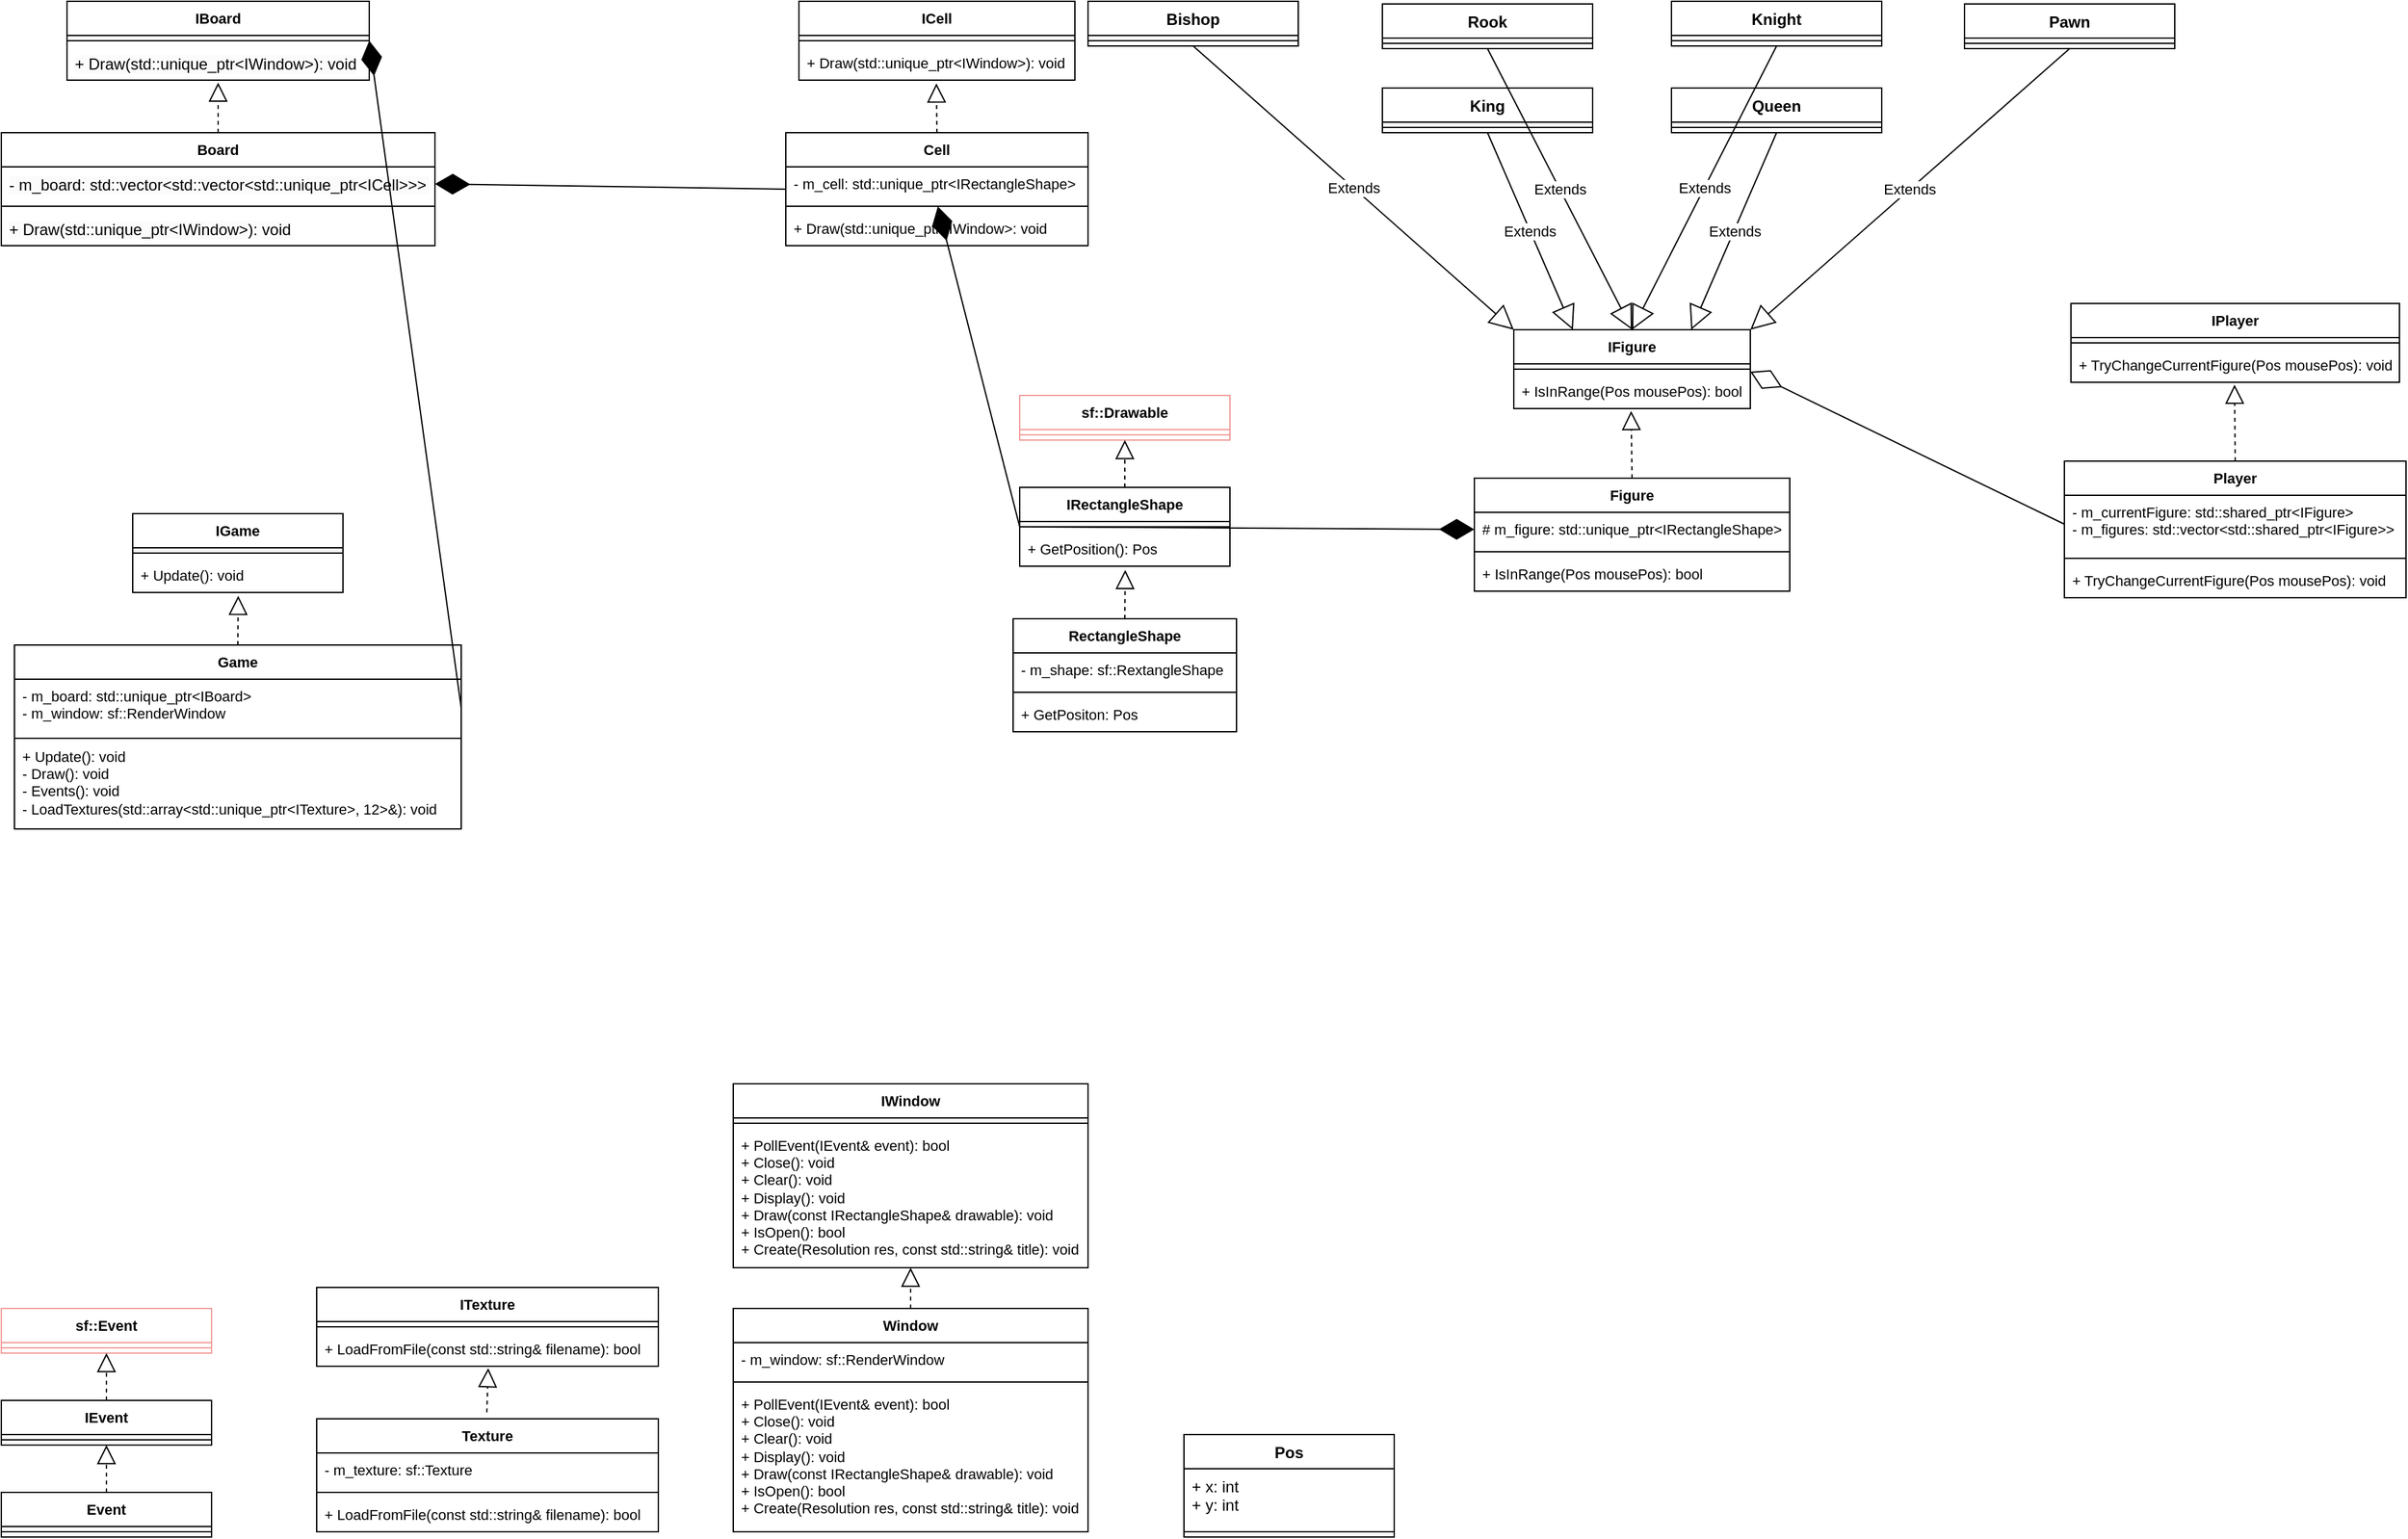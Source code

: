 <mxfile version="24.2.7" type="github">
  <diagram id="C5RBs43oDa-KdzZeNtuy" name="Page-1">
    <mxGraphModel dx="1639" dy="901" grid="1" gridSize="10" guides="1" tooltips="1" connect="1" arrows="1" fold="1" page="1" pageScale="1" pageWidth="827" pageHeight="1169" math="0" shadow="0">
      <root>
        <mxCell id="WIyWlLk6GJQsqaUBKTNV-0" />
        <mxCell id="WIyWlLk6GJQsqaUBKTNV-1" parent="WIyWlLk6GJQsqaUBKTNV-0" />
        <mxCell id="b9BVIHv4IgiejEBQQjmq-14" value="IEvent" style="swimlane;fontStyle=1;align=center;verticalAlign=top;childLayout=stackLayout;horizontal=1;startSize=26;horizontalStack=0;resizeParent=1;resizeParentMax=0;resizeLast=0;collapsible=1;marginBottom=0;whiteSpace=wrap;html=1;fontFamily=Helvetica;fontSize=11;fontColor=default;labelBackgroundColor=default;" parent="WIyWlLk6GJQsqaUBKTNV-1" vertex="1">
          <mxGeometry y="1065" width="160" height="34" as="geometry" />
        </mxCell>
        <mxCell id="b9BVIHv4IgiejEBQQjmq-16" value="" style="line;strokeWidth=1;fillColor=none;align=left;verticalAlign=middle;spacingTop=-1;spacingLeft=3;spacingRight=3;rotatable=0;labelPosition=right;points=[];portConstraint=eastwest;strokeColor=inherit;fontFamily=Helvetica;fontSize=11;fontColor=default;labelBackgroundColor=default;" parent="b9BVIHv4IgiejEBQQjmq-14" vertex="1">
          <mxGeometry y="26" width="160" height="8" as="geometry" />
        </mxCell>
        <mxCell id="b9BVIHv4IgiejEBQQjmq-18" value="Event" style="swimlane;fontStyle=1;align=center;verticalAlign=top;childLayout=stackLayout;horizontal=1;startSize=26;horizontalStack=0;resizeParent=1;resizeParentMax=0;resizeLast=0;collapsible=1;marginBottom=0;whiteSpace=wrap;html=1;fontFamily=Helvetica;fontSize=11;fontColor=default;labelBackgroundColor=default;" parent="WIyWlLk6GJQsqaUBKTNV-1" vertex="1">
          <mxGeometry y="1135" width="160" height="34" as="geometry" />
        </mxCell>
        <mxCell id="b9BVIHv4IgiejEBQQjmq-20" value="" style="line;strokeWidth=1;fillColor=none;align=left;verticalAlign=middle;spacingTop=-1;spacingLeft=3;spacingRight=3;rotatable=0;labelPosition=right;points=[];portConstraint=eastwest;strokeColor=inherit;fontFamily=Helvetica;fontSize=11;fontColor=default;labelBackgroundColor=default;" parent="b9BVIHv4IgiejEBQQjmq-18" vertex="1">
          <mxGeometry y="26" width="160" height="8" as="geometry" />
        </mxCell>
        <mxCell id="b9BVIHv4IgiejEBQQjmq-22" value="IFigure" style="swimlane;fontStyle=1;align=center;verticalAlign=top;childLayout=stackLayout;horizontal=1;startSize=26;horizontalStack=0;resizeParent=1;resizeParentMax=0;resizeLast=0;collapsible=1;marginBottom=0;whiteSpace=wrap;html=1;fontFamily=Helvetica;fontSize=11;fontColor=default;labelBackgroundColor=default;" parent="WIyWlLk6GJQsqaUBKTNV-1" vertex="1">
          <mxGeometry x="1151" y="250" width="180" height="60" as="geometry">
            <mxRectangle x="1151" y="250" width="70" height="30" as="alternateBounds" />
          </mxGeometry>
        </mxCell>
        <mxCell id="b9BVIHv4IgiejEBQQjmq-24" value="" style="line;strokeWidth=1;fillColor=none;align=left;verticalAlign=middle;spacingTop=-1;spacingLeft=3;spacingRight=3;rotatable=0;labelPosition=right;points=[];portConstraint=eastwest;strokeColor=inherit;fontFamily=Helvetica;fontSize=11;fontColor=default;labelBackgroundColor=default;" parent="b9BVIHv4IgiejEBQQjmq-22" vertex="1">
          <mxGeometry y="26" width="180" height="8" as="geometry" />
        </mxCell>
        <mxCell id="b9BVIHv4IgiejEBQQjmq-25" value="+ IsInRange(Pos mousePos): bool" style="text;strokeColor=none;fillColor=none;align=left;verticalAlign=top;spacingLeft=4;spacingRight=4;overflow=hidden;rotatable=0;points=[[0,0.5],[1,0.5]];portConstraint=eastwest;whiteSpace=wrap;html=1;fontFamily=Helvetica;fontSize=11;fontColor=default;labelBackgroundColor=default;" parent="b9BVIHv4IgiejEBQQjmq-22" vertex="1">
          <mxGeometry y="34" width="180" height="26" as="geometry" />
        </mxCell>
        <mxCell id="b9BVIHv4IgiejEBQQjmq-26" value="Figure" style="swimlane;fontStyle=1;align=center;verticalAlign=top;childLayout=stackLayout;horizontal=1;startSize=26;horizontalStack=0;resizeParent=1;resizeParentMax=0;resizeLast=0;collapsible=1;marginBottom=0;whiteSpace=wrap;html=1;fontFamily=Helvetica;fontSize=11;fontColor=default;labelBackgroundColor=default;" parent="WIyWlLk6GJQsqaUBKTNV-1" vertex="1">
          <mxGeometry x="1121" y="363" width="240" height="86" as="geometry">
            <mxRectangle x="270" y="450" width="70" height="30" as="alternateBounds" />
          </mxGeometry>
        </mxCell>
        <mxCell id="b9BVIHv4IgiejEBQQjmq-87" value="# m_figure: std::unique_ptr&amp;lt;IRectangleShape&amp;gt;" style="text;strokeColor=none;fillColor=none;align=left;verticalAlign=top;spacingLeft=4;spacingRight=4;overflow=hidden;rotatable=0;points=[[0,0.5],[1,0.5]];portConstraint=eastwest;whiteSpace=wrap;html=1;fontFamily=Helvetica;fontSize=11;fontColor=default;labelBackgroundColor=default;" parent="b9BVIHv4IgiejEBQQjmq-26" vertex="1">
          <mxGeometry y="26" width="240" height="26" as="geometry" />
        </mxCell>
        <mxCell id="b9BVIHv4IgiejEBQQjmq-28" value="" style="line;strokeWidth=1;fillColor=none;align=left;verticalAlign=middle;spacingTop=-1;spacingLeft=3;spacingRight=3;rotatable=0;labelPosition=right;points=[];portConstraint=eastwest;strokeColor=inherit;fontFamily=Helvetica;fontSize=11;fontColor=default;labelBackgroundColor=default;" parent="b9BVIHv4IgiejEBQQjmq-26" vertex="1">
          <mxGeometry y="52" width="240" height="8" as="geometry" />
        </mxCell>
        <mxCell id="b9BVIHv4IgiejEBQQjmq-29" value="+ IsInRange(Pos mousePos): bool" style="text;strokeColor=none;fillColor=none;align=left;verticalAlign=top;spacingLeft=4;spacingRight=4;overflow=hidden;rotatable=0;points=[[0,0.5],[1,0.5]];portConstraint=eastwest;whiteSpace=wrap;html=1;fontFamily=Helvetica;fontSize=11;fontColor=default;labelBackgroundColor=default;" parent="b9BVIHv4IgiejEBQQjmq-26" vertex="1">
          <mxGeometry y="60" width="240" height="26" as="geometry" />
        </mxCell>
        <mxCell id="b9BVIHv4IgiejEBQQjmq-30" value="IGame" style="swimlane;fontStyle=1;align=center;verticalAlign=top;childLayout=stackLayout;horizontal=1;startSize=26;horizontalStack=0;resizeParent=1;resizeParentMax=0;resizeLast=0;collapsible=1;marginBottom=0;whiteSpace=wrap;html=1;fontFamily=Helvetica;fontSize=11;fontColor=default;labelBackgroundColor=default;" parent="WIyWlLk6GJQsqaUBKTNV-1" vertex="1">
          <mxGeometry x="100" y="390" width="160" height="60" as="geometry" />
        </mxCell>
        <mxCell id="b9BVIHv4IgiejEBQQjmq-32" value="" style="line;strokeWidth=1;fillColor=none;align=left;verticalAlign=middle;spacingTop=-1;spacingLeft=3;spacingRight=3;rotatable=0;labelPosition=right;points=[];portConstraint=eastwest;strokeColor=inherit;fontFamily=Helvetica;fontSize=11;fontColor=default;labelBackgroundColor=default;" parent="b9BVIHv4IgiejEBQQjmq-30" vertex="1">
          <mxGeometry y="26" width="160" height="8" as="geometry" />
        </mxCell>
        <mxCell id="b9BVIHv4IgiejEBQQjmq-33" value="+ Update(): void" style="text;strokeColor=none;fillColor=none;align=left;verticalAlign=top;spacingLeft=4;spacingRight=4;overflow=hidden;rotatable=0;points=[[0,0.5],[1,0.5]];portConstraint=eastwest;whiteSpace=wrap;html=1;fontFamily=Helvetica;fontSize=11;fontColor=default;labelBackgroundColor=default;" parent="b9BVIHv4IgiejEBQQjmq-30" vertex="1">
          <mxGeometry y="34" width="160" height="26" as="geometry" />
        </mxCell>
        <mxCell id="b9BVIHv4IgiejEBQQjmq-34" value="Game" style="swimlane;fontStyle=1;align=center;verticalAlign=top;childLayout=stackLayout;horizontal=1;startSize=26;horizontalStack=0;resizeParent=1;resizeParentMax=0;resizeLast=0;collapsible=1;marginBottom=0;whiteSpace=wrap;html=1;fontFamily=Helvetica;fontSize=11;fontColor=default;labelBackgroundColor=default;" parent="WIyWlLk6GJQsqaUBKTNV-1" vertex="1">
          <mxGeometry x="10" y="490" width="340" height="140" as="geometry" />
        </mxCell>
        <mxCell id="b9BVIHv4IgiejEBQQjmq-35" value="- m_board: std::unique_ptr&amp;lt;IBoard&amp;gt;&lt;div&gt;- m_window: sf::RenderWindow&lt;br&gt;&lt;/div&gt;" style="text;strokeColor=none;fillColor=none;align=left;verticalAlign=top;spacingLeft=4;spacingRight=4;overflow=hidden;rotatable=0;points=[[0,0.5],[1,0.5]];portConstraint=eastwest;whiteSpace=wrap;html=1;fontFamily=Helvetica;fontSize=11;fontColor=default;labelBackgroundColor=default;" parent="b9BVIHv4IgiejEBQQjmq-34" vertex="1">
          <mxGeometry y="26" width="340" height="44" as="geometry" />
        </mxCell>
        <mxCell id="b9BVIHv4IgiejEBQQjmq-36" value="" style="line;strokeWidth=1;fillColor=none;align=left;verticalAlign=middle;spacingTop=-1;spacingLeft=3;spacingRight=3;rotatable=0;labelPosition=right;points=[];portConstraint=eastwest;strokeColor=inherit;fontFamily=Helvetica;fontSize=11;fontColor=default;labelBackgroundColor=default;" parent="b9BVIHv4IgiejEBQQjmq-34" vertex="1">
          <mxGeometry y="70" width="340" height="2" as="geometry" />
        </mxCell>
        <mxCell id="b9BVIHv4IgiejEBQQjmq-37" value="+ Update(): void&lt;div&gt;- Draw(): void&lt;/div&gt;&lt;div&gt;- Events(): void&lt;/div&gt;&lt;div&gt;- LoadTextures(std::array&amp;lt;std::unique_ptr&amp;lt;ITexture&amp;gt;, 12&amp;gt;&amp;amp;): void&lt;/div&gt;" style="text;strokeColor=none;fillColor=none;align=left;verticalAlign=top;spacingLeft=4;spacingRight=4;overflow=hidden;rotatable=0;points=[[0,0.5],[1,0.5]];portConstraint=eastwest;whiteSpace=wrap;html=1;fontFamily=Helvetica;fontSize=11;fontColor=default;labelBackgroundColor=default;" parent="b9BVIHv4IgiejEBQQjmq-34" vertex="1">
          <mxGeometry y="72" width="340" height="68" as="geometry" />
        </mxCell>
        <mxCell id="b9BVIHv4IgiejEBQQjmq-38" value="IPlayer" style="swimlane;fontStyle=1;align=center;verticalAlign=top;childLayout=stackLayout;horizontal=1;startSize=26;horizontalStack=0;resizeParent=1;resizeParentMax=0;resizeLast=0;collapsible=1;marginBottom=0;whiteSpace=wrap;html=1;fontFamily=Helvetica;fontSize=11;fontColor=default;labelBackgroundColor=default;" parent="WIyWlLk6GJQsqaUBKTNV-1" vertex="1">
          <mxGeometry x="1575" y="230" width="250" height="60" as="geometry" />
        </mxCell>
        <mxCell id="b9BVIHv4IgiejEBQQjmq-40" value="" style="line;strokeWidth=1;fillColor=none;align=left;verticalAlign=middle;spacingTop=-1;spacingLeft=3;spacingRight=3;rotatable=0;labelPosition=right;points=[];portConstraint=eastwest;strokeColor=inherit;fontFamily=Helvetica;fontSize=11;fontColor=default;labelBackgroundColor=default;" parent="b9BVIHv4IgiejEBQQjmq-38" vertex="1">
          <mxGeometry y="26" width="250" height="8" as="geometry" />
        </mxCell>
        <mxCell id="b9BVIHv4IgiejEBQQjmq-41" value="+ TryChangeCurrentFigure(Pos mousePos): void" style="text;strokeColor=none;fillColor=none;align=left;verticalAlign=top;spacingLeft=4;spacingRight=4;overflow=hidden;rotatable=0;points=[[0,0.5],[1,0.5]];portConstraint=eastwest;whiteSpace=wrap;html=1;fontFamily=Helvetica;fontSize=11;fontColor=default;labelBackgroundColor=default;" parent="b9BVIHv4IgiejEBQQjmq-38" vertex="1">
          <mxGeometry y="34" width="250" height="26" as="geometry" />
        </mxCell>
        <mxCell id="b9BVIHv4IgiejEBQQjmq-42" value="Player" style="swimlane;fontStyle=1;align=center;verticalAlign=top;childLayout=stackLayout;horizontal=1;startSize=26;horizontalStack=0;resizeParent=1;resizeParentMax=0;resizeLast=0;collapsible=1;marginBottom=0;whiteSpace=wrap;html=1;fontFamily=Helvetica;fontSize=11;fontColor=default;labelBackgroundColor=default;" parent="WIyWlLk6GJQsqaUBKTNV-1" vertex="1">
          <mxGeometry x="1570" y="350" width="260" height="104" as="geometry" />
        </mxCell>
        <mxCell id="b9BVIHv4IgiejEBQQjmq-43" value="- m_currentFigure: std::shared_ptr&amp;lt;IFigure&amp;gt;&lt;div&gt;- m_figures: std::vector&amp;lt;std::shared_ptr&amp;lt;IFigure&amp;gt;&amp;gt;&lt;/div&gt;" style="text;strokeColor=none;fillColor=none;align=left;verticalAlign=top;spacingLeft=4;spacingRight=4;overflow=hidden;rotatable=0;points=[[0,0.5],[1,0.5]];portConstraint=eastwest;whiteSpace=wrap;html=1;fontFamily=Helvetica;fontSize=11;fontColor=default;labelBackgroundColor=default;" parent="b9BVIHv4IgiejEBQQjmq-42" vertex="1">
          <mxGeometry y="26" width="260" height="44" as="geometry" />
        </mxCell>
        <mxCell id="b9BVIHv4IgiejEBQQjmq-44" value="" style="line;strokeWidth=1;fillColor=none;align=left;verticalAlign=middle;spacingTop=-1;spacingLeft=3;spacingRight=3;rotatable=0;labelPosition=right;points=[];portConstraint=eastwest;strokeColor=inherit;fontFamily=Helvetica;fontSize=11;fontColor=default;labelBackgroundColor=default;" parent="b9BVIHv4IgiejEBQQjmq-42" vertex="1">
          <mxGeometry y="70" width="260" height="8" as="geometry" />
        </mxCell>
        <mxCell id="b9BVIHv4IgiejEBQQjmq-45" value="+ TryChangeCurrentFigure(Pos mousePos): void" style="text;strokeColor=none;fillColor=none;align=left;verticalAlign=top;spacingLeft=4;spacingRight=4;overflow=hidden;rotatable=0;points=[[0,0.5],[1,0.5]];portConstraint=eastwest;whiteSpace=wrap;html=1;fontFamily=Helvetica;fontSize=11;fontColor=default;labelBackgroundColor=default;" parent="b9BVIHv4IgiejEBQQjmq-42" vertex="1">
          <mxGeometry y="78" width="260" height="26" as="geometry" />
        </mxCell>
        <mxCell id="b9BVIHv4IgiejEBQQjmq-46" value="IRectangleShape" style="swimlane;fontStyle=1;align=center;verticalAlign=top;childLayout=stackLayout;horizontal=1;startSize=26;horizontalStack=0;resizeParent=1;resizeParentMax=0;resizeLast=0;collapsible=1;marginBottom=0;whiteSpace=wrap;html=1;fontFamily=Helvetica;fontSize=11;fontColor=default;labelBackgroundColor=default;" parent="WIyWlLk6GJQsqaUBKTNV-1" vertex="1">
          <mxGeometry x="775" y="370" width="160" height="60" as="geometry">
            <mxRectangle x="280" y="590" width="120" height="30" as="alternateBounds" />
          </mxGeometry>
        </mxCell>
        <mxCell id="b9BVIHv4IgiejEBQQjmq-48" value="" style="line;strokeWidth=1;fillColor=none;align=left;verticalAlign=middle;spacingTop=-1;spacingLeft=3;spacingRight=3;rotatable=0;labelPosition=right;points=[];portConstraint=eastwest;strokeColor=inherit;fontFamily=Helvetica;fontSize=11;fontColor=default;labelBackgroundColor=default;" parent="b9BVIHv4IgiejEBQQjmq-46" vertex="1">
          <mxGeometry y="26" width="160" height="8" as="geometry" />
        </mxCell>
        <mxCell id="b9BVIHv4IgiejEBQQjmq-49" value="+ GetPosition(): Pos" style="text;strokeColor=none;fillColor=none;align=left;verticalAlign=top;spacingLeft=4;spacingRight=4;overflow=hidden;rotatable=0;points=[[0,0.5],[1,0.5]];portConstraint=eastwest;whiteSpace=wrap;html=1;fontFamily=Helvetica;fontSize=11;fontColor=default;labelBackgroundColor=default;" parent="b9BVIHv4IgiejEBQQjmq-46" vertex="1">
          <mxGeometry y="34" width="160" height="26" as="geometry" />
        </mxCell>
        <mxCell id="b9BVIHv4IgiejEBQQjmq-50" value="RectangleShape" style="swimlane;fontStyle=1;align=center;verticalAlign=top;childLayout=stackLayout;horizontal=1;startSize=26;horizontalStack=0;resizeParent=1;resizeParentMax=0;resizeLast=0;collapsible=1;marginBottom=0;whiteSpace=wrap;html=1;fontFamily=Helvetica;fontSize=11;fontColor=default;labelBackgroundColor=default;" parent="WIyWlLk6GJQsqaUBKTNV-1" vertex="1">
          <mxGeometry x="770" y="470" width="170" height="86" as="geometry" />
        </mxCell>
        <mxCell id="b9BVIHv4IgiejEBQQjmq-51" value="- m_shape: sf::RextangleShape" style="text;strokeColor=none;fillColor=none;align=left;verticalAlign=top;spacingLeft=4;spacingRight=4;overflow=hidden;rotatable=0;points=[[0,0.5],[1,0.5]];portConstraint=eastwest;whiteSpace=wrap;html=1;fontFamily=Helvetica;fontSize=11;fontColor=default;labelBackgroundColor=default;" parent="b9BVIHv4IgiejEBQQjmq-50" vertex="1">
          <mxGeometry y="26" width="170" height="26" as="geometry" />
        </mxCell>
        <mxCell id="b9BVIHv4IgiejEBQQjmq-52" value="" style="line;strokeWidth=1;fillColor=none;align=left;verticalAlign=middle;spacingTop=-1;spacingLeft=3;spacingRight=3;rotatable=0;labelPosition=right;points=[];portConstraint=eastwest;strokeColor=inherit;fontFamily=Helvetica;fontSize=11;fontColor=default;labelBackgroundColor=default;" parent="b9BVIHv4IgiejEBQQjmq-50" vertex="1">
          <mxGeometry y="52" width="170" height="8" as="geometry" />
        </mxCell>
        <mxCell id="b9BVIHv4IgiejEBQQjmq-53" value="+ GetPositon: Pos" style="text;strokeColor=none;fillColor=none;align=left;verticalAlign=top;spacingLeft=4;spacingRight=4;overflow=hidden;rotatable=0;points=[[0,0.5],[1,0.5]];portConstraint=eastwest;whiteSpace=wrap;html=1;fontFamily=Helvetica;fontSize=11;fontColor=default;labelBackgroundColor=default;" parent="b9BVIHv4IgiejEBQQjmq-50" vertex="1">
          <mxGeometry y="60" width="170" height="26" as="geometry" />
        </mxCell>
        <mxCell id="b9BVIHv4IgiejEBQQjmq-54" value="ITexture" style="swimlane;fontStyle=1;align=center;verticalAlign=top;childLayout=stackLayout;horizontal=1;startSize=26;horizontalStack=0;resizeParent=1;resizeParentMax=0;resizeLast=0;collapsible=1;marginBottom=0;whiteSpace=wrap;html=1;fontFamily=Helvetica;fontSize=11;fontColor=default;labelBackgroundColor=default;" parent="WIyWlLk6GJQsqaUBKTNV-1" vertex="1">
          <mxGeometry x="240" y="979" width="260" height="60" as="geometry" />
        </mxCell>
        <mxCell id="b9BVIHv4IgiejEBQQjmq-56" value="" style="line;strokeWidth=1;fillColor=none;align=left;verticalAlign=middle;spacingTop=-1;spacingLeft=3;spacingRight=3;rotatable=0;labelPosition=right;points=[];portConstraint=eastwest;strokeColor=inherit;fontFamily=Helvetica;fontSize=11;fontColor=default;labelBackgroundColor=default;" parent="b9BVIHv4IgiejEBQQjmq-54" vertex="1">
          <mxGeometry y="26" width="260" height="8" as="geometry" />
        </mxCell>
        <mxCell id="b9BVIHv4IgiejEBQQjmq-57" value="+ LoadFromFile(const std::string&amp;amp; filename): bool" style="text;strokeColor=none;fillColor=none;align=left;verticalAlign=top;spacingLeft=4;spacingRight=4;overflow=hidden;rotatable=0;points=[[0,0.5],[1,0.5]];portConstraint=eastwest;whiteSpace=wrap;html=1;fontFamily=Helvetica;fontSize=11;fontColor=default;labelBackgroundColor=default;" parent="b9BVIHv4IgiejEBQQjmq-54" vertex="1">
          <mxGeometry y="34" width="260" height="26" as="geometry" />
        </mxCell>
        <mxCell id="b9BVIHv4IgiejEBQQjmq-58" value="Texture" style="swimlane;fontStyle=1;align=center;verticalAlign=top;childLayout=stackLayout;horizontal=1;startSize=26;horizontalStack=0;resizeParent=1;resizeParentMax=0;resizeLast=0;collapsible=1;marginBottom=0;whiteSpace=wrap;html=1;fontFamily=Helvetica;fontSize=11;fontColor=default;labelBackgroundColor=default;" parent="WIyWlLk6GJQsqaUBKTNV-1" vertex="1">
          <mxGeometry x="240" y="1079" width="260" height="86" as="geometry" />
        </mxCell>
        <mxCell id="b9BVIHv4IgiejEBQQjmq-59" value="- m_texture: sf::Texture" style="text;strokeColor=none;fillColor=none;align=left;verticalAlign=top;spacingLeft=4;spacingRight=4;overflow=hidden;rotatable=0;points=[[0,0.5],[1,0.5]];portConstraint=eastwest;whiteSpace=wrap;html=1;fontFamily=Helvetica;fontSize=11;fontColor=default;labelBackgroundColor=default;" parent="b9BVIHv4IgiejEBQQjmq-58" vertex="1">
          <mxGeometry y="26" width="260" height="26" as="geometry" />
        </mxCell>
        <mxCell id="b9BVIHv4IgiejEBQQjmq-60" value="" style="line;strokeWidth=1;fillColor=none;align=left;verticalAlign=middle;spacingTop=-1;spacingLeft=3;spacingRight=3;rotatable=0;labelPosition=right;points=[];portConstraint=eastwest;strokeColor=inherit;fontFamily=Helvetica;fontSize=11;fontColor=default;labelBackgroundColor=default;" parent="b9BVIHv4IgiejEBQQjmq-58" vertex="1">
          <mxGeometry y="52" width="260" height="8" as="geometry" />
        </mxCell>
        <mxCell id="b9BVIHv4IgiejEBQQjmq-61" value="+ LoadFromFile(const std::string&amp;amp; filename): bool" style="text;strokeColor=none;fillColor=none;align=left;verticalAlign=top;spacingLeft=4;spacingRight=4;overflow=hidden;rotatable=0;points=[[0,0.5],[1,0.5]];portConstraint=eastwest;whiteSpace=wrap;html=1;fontFamily=Helvetica;fontSize=11;fontColor=default;labelBackgroundColor=default;" parent="b9BVIHv4IgiejEBQQjmq-58" vertex="1">
          <mxGeometry y="60" width="260" height="26" as="geometry" />
        </mxCell>
        <mxCell id="b9BVIHv4IgiejEBQQjmq-62" value="IWindow" style="swimlane;fontStyle=1;align=center;verticalAlign=top;childLayout=stackLayout;horizontal=1;startSize=26;horizontalStack=0;resizeParent=1;resizeParentMax=0;resizeLast=0;collapsible=1;marginBottom=0;whiteSpace=wrap;html=1;fontFamily=Helvetica;fontSize=11;fontColor=default;labelBackgroundColor=default;" parent="WIyWlLk6GJQsqaUBKTNV-1" vertex="1">
          <mxGeometry x="557" y="824" width="270" height="140" as="geometry" />
        </mxCell>
        <mxCell id="b9BVIHv4IgiejEBQQjmq-64" value="" style="line;strokeWidth=1;fillColor=none;align=left;verticalAlign=middle;spacingTop=-1;spacingLeft=3;spacingRight=3;rotatable=0;labelPosition=right;points=[];portConstraint=eastwest;strokeColor=inherit;fontFamily=Helvetica;fontSize=11;fontColor=default;labelBackgroundColor=default;" parent="b9BVIHv4IgiejEBQQjmq-62" vertex="1">
          <mxGeometry y="26" width="270" height="8" as="geometry" />
        </mxCell>
        <mxCell id="b9BVIHv4IgiejEBQQjmq-65" value="&lt;div&gt;+ PollEvent(IEvent&amp;amp; event): bool&amp;nbsp;&lt;/div&gt;&lt;div&gt;&lt;span style=&quot;white-space: normal;&quot;&gt;+ Close(): void&lt;/span&gt;&lt;/div&gt;&lt;div&gt;&lt;span style=&quot;white-space: normal;&quot;&gt;+ Clear(): void&lt;/span&gt;&lt;/div&gt;&lt;div&gt;&lt;span style=&quot;white-space: normal;&quot;&gt;+ Display(): void&lt;/span&gt;&lt;/div&gt;&lt;div&gt;&lt;span style=&quot;white-space: normal;&quot;&gt;+ Draw(const IRectangleShape&amp;amp; drawable): void&lt;/span&gt;&lt;/div&gt;&lt;div&gt;&lt;span style=&quot;white-space: normal;&quot;&gt;+ IsOpen(): bool&lt;/span&gt;&lt;/div&gt;&lt;div&gt;&lt;span style=&quot;white-space: normal;&quot;&gt;+ Create(Resolution res, const std::string&amp;amp; title): void&lt;/span&gt;&lt;/div&gt;" style="text;strokeColor=none;fillColor=none;align=left;verticalAlign=top;spacingLeft=4;spacingRight=4;overflow=hidden;rotatable=0;points=[[0,0.5],[1,0.5]];portConstraint=eastwest;whiteSpace=wrap;html=1;fontFamily=Helvetica;fontSize=11;fontColor=default;labelBackgroundColor=default;" parent="b9BVIHv4IgiejEBQQjmq-62" vertex="1">
          <mxGeometry y="34" width="270" height="106" as="geometry" />
        </mxCell>
        <mxCell id="b9BVIHv4IgiejEBQQjmq-66" value="Window" style="swimlane;fontStyle=1;align=center;verticalAlign=top;childLayout=stackLayout;horizontal=1;startSize=26;horizontalStack=0;resizeParent=1;resizeParentMax=0;resizeLast=0;collapsible=1;marginBottom=0;whiteSpace=wrap;html=1;fontFamily=Helvetica;fontSize=11;fontColor=default;labelBackgroundColor=default;" parent="WIyWlLk6GJQsqaUBKTNV-1" vertex="1">
          <mxGeometry x="557" y="995" width="270" height="170" as="geometry" />
        </mxCell>
        <mxCell id="b9BVIHv4IgiejEBQQjmq-67" value="- m_window: sf::RenderWindow" style="text;strokeColor=none;fillColor=none;align=left;verticalAlign=top;spacingLeft=4;spacingRight=4;overflow=hidden;rotatable=0;points=[[0,0.5],[1,0.5]];portConstraint=eastwest;whiteSpace=wrap;html=1;fontFamily=Helvetica;fontSize=11;fontColor=default;labelBackgroundColor=default;" parent="b9BVIHv4IgiejEBQQjmq-66" vertex="1">
          <mxGeometry y="26" width="270" height="26" as="geometry" />
        </mxCell>
        <mxCell id="b9BVIHv4IgiejEBQQjmq-68" value="" style="line;strokeWidth=1;fillColor=none;align=left;verticalAlign=middle;spacingTop=-1;spacingLeft=3;spacingRight=3;rotatable=0;labelPosition=right;points=[];portConstraint=eastwest;strokeColor=inherit;fontFamily=Helvetica;fontSize=11;fontColor=default;labelBackgroundColor=default;" parent="b9BVIHv4IgiejEBQQjmq-66" vertex="1">
          <mxGeometry y="52" width="270" height="8" as="geometry" />
        </mxCell>
        <mxCell id="b9BVIHv4IgiejEBQQjmq-69" value="&lt;div&gt;+ PollEvent(IEvent&amp;amp; event): bool&amp;nbsp;&lt;/div&gt;&lt;div&gt;+ Close(): void&lt;/div&gt;&lt;div&gt;+ Clear(): void&lt;/div&gt;&lt;div&gt;+ Display(): void&lt;/div&gt;&lt;div&gt;+ Draw(const IRectangleShape&amp;amp; drawable): void&lt;/div&gt;&lt;div&gt;+ IsOpen(): bool&lt;/div&gt;&lt;div&gt;+ Create(Resolution res, const std::string&amp;amp; title): void&lt;/div&gt;" style="text;strokeColor=none;fillColor=none;align=left;verticalAlign=top;spacingLeft=4;spacingRight=4;overflow=hidden;rotatable=0;points=[[0,0.5],[1,0.5]];portConstraint=eastwest;whiteSpace=wrap;html=1;fontFamily=Helvetica;fontSize=11;fontColor=default;labelBackgroundColor=default;" parent="b9BVIHv4IgiejEBQQjmq-66" vertex="1">
          <mxGeometry y="60" width="270" height="110" as="geometry" />
        </mxCell>
        <mxCell id="b9BVIHv4IgiejEBQQjmq-70" value="" style="endArrow=block;dashed=1;endFill=0;endSize=12;html=1;rounded=0;strokeColor=default;align=center;verticalAlign=middle;fontFamily=Helvetica;fontSize=11;fontColor=default;labelBackgroundColor=default;exitX=0.5;exitY=0;exitDx=0;exitDy=0;entryX=0.5;entryY=1;entryDx=0;entryDy=0;" parent="WIyWlLk6GJQsqaUBKTNV-1" source="b9BVIHv4IgiejEBQQjmq-18" target="b9BVIHv4IgiejEBQQjmq-14" edge="1">
          <mxGeometry width="160" relative="1" as="geometry">
            <mxPoint x="330" y="1345" as="sourcePoint" />
            <mxPoint x="80.32" y="1127.548" as="targetPoint" />
          </mxGeometry>
        </mxCell>
        <mxCell id="b9BVIHv4IgiejEBQQjmq-71" value="" style="endArrow=block;dashed=1;endFill=0;endSize=12;html=1;rounded=0;strokeColor=default;align=center;verticalAlign=middle;fontFamily=Helvetica;fontSize=11;fontColor=default;labelBackgroundColor=default;exitX=0.5;exitY=0;exitDx=0;exitDy=0;entryX=0.496;entryY=1.072;entryDx=0;entryDy=0;entryPerimeter=0;" parent="WIyWlLk6GJQsqaUBKTNV-1" source="b9BVIHv4IgiejEBQQjmq-26" target="b9BVIHv4IgiejEBQQjmq-25" edge="1">
          <mxGeometry width="160" relative="1" as="geometry">
            <mxPoint x="1471.3" y="476.75" as="sourcePoint" />
            <mxPoint x="1470.66" y="416.0" as="targetPoint" />
          </mxGeometry>
        </mxCell>
        <mxCell id="b9BVIHv4IgiejEBQQjmq-74" value="" style="endArrow=block;dashed=1;endFill=0;endSize=12;html=1;rounded=0;strokeColor=default;align=center;verticalAlign=middle;fontFamily=Helvetica;fontSize=11;fontColor=default;labelBackgroundColor=default;entryX=0.502;entryY=1.098;entryDx=0;entryDy=0;entryPerimeter=0;exitX=0.5;exitY=0;exitDx=0;exitDy=0;" parent="WIyWlLk6GJQsqaUBKTNV-1" source="b9BVIHv4IgiejEBQQjmq-34" target="b9BVIHv4IgiejEBQQjmq-33" edge="1">
          <mxGeometry width="160" relative="1" as="geometry">
            <mxPoint x="-50" y="570" as="sourcePoint" />
            <mxPoint x="110" y="570" as="targetPoint" />
          </mxGeometry>
        </mxCell>
        <mxCell id="b9BVIHv4IgiejEBQQjmq-75" value="" style="endArrow=block;dashed=1;endFill=0;endSize=12;html=1;rounded=0;strokeColor=default;align=center;verticalAlign=middle;fontFamily=Helvetica;fontSize=11;fontColor=default;labelBackgroundColor=default;entryX=0.498;entryY=1.072;entryDx=0;entryDy=0;entryPerimeter=0;exitX=0.5;exitY=0;exitDx=0;exitDy=0;" parent="WIyWlLk6GJQsqaUBKTNV-1" source="b9BVIHv4IgiejEBQQjmq-42" target="b9BVIHv4IgiejEBQQjmq-41" edge="1">
          <mxGeometry width="160" relative="1" as="geometry">
            <mxPoint x="1900" y="310" as="sourcePoint" />
            <mxPoint x="2060" y="310" as="targetPoint" />
          </mxGeometry>
        </mxCell>
        <mxCell id="b9BVIHv4IgiejEBQQjmq-76" value="" style="endArrow=block;dashed=1;endFill=0;endSize=12;html=1;rounded=0;strokeColor=default;align=center;verticalAlign=middle;fontFamily=Helvetica;fontSize=11;fontColor=default;labelBackgroundColor=default;entryX=0.502;entryY=1.111;entryDx=0;entryDy=0;entryPerimeter=0;exitX=0.5;exitY=0;exitDx=0;exitDy=0;" parent="WIyWlLk6GJQsqaUBKTNV-1" source="b9BVIHv4IgiejEBQQjmq-50" target="b9BVIHv4IgiejEBQQjmq-49" edge="1">
          <mxGeometry width="160" relative="1" as="geometry">
            <mxPoint x="755" y="440" as="sourcePoint" />
            <mxPoint x="915" y="440" as="targetPoint" />
          </mxGeometry>
        </mxCell>
        <mxCell id="b9BVIHv4IgiejEBQQjmq-77" value="" style="endArrow=block;dashed=1;endFill=0;endSize=12;html=1;rounded=0;strokeColor=default;align=center;verticalAlign=middle;fontFamily=Helvetica;fontSize=11;fontColor=default;labelBackgroundColor=default;entryX=0.502;entryY=1.058;entryDx=0;entryDy=0;entryPerimeter=0;exitX=0.498;exitY=-0.057;exitDx=0;exitDy=0;exitPerimeter=0;" parent="WIyWlLk6GJQsqaUBKTNV-1" source="b9BVIHv4IgiejEBQQjmq-58" target="b9BVIHv4IgiejEBQQjmq-57" edge="1">
          <mxGeometry width="160" relative="1" as="geometry">
            <mxPoint x="20" y="1089" as="sourcePoint" />
            <mxPoint x="180" y="1089" as="targetPoint" />
          </mxGeometry>
        </mxCell>
        <mxCell id="b9BVIHv4IgiejEBQQjmq-78" value="" style="endArrow=block;dashed=1;endFill=0;endSize=12;html=1;rounded=0;strokeColor=default;align=center;verticalAlign=middle;fontFamily=Helvetica;fontSize=11;fontColor=default;labelBackgroundColor=default;entryX=0.5;entryY=1;entryDx=0;entryDy=0;exitX=0.5;exitY=0;exitDx=0;exitDy=0;" parent="WIyWlLk6GJQsqaUBKTNV-1" source="b9BVIHv4IgiejEBQQjmq-66" target="b9BVIHv4IgiejEBQQjmq-62" edge="1">
          <mxGeometry width="160" relative="1" as="geometry">
            <mxPoint x="342" y="714" as="sourcePoint" />
            <mxPoint x="502" y="714" as="targetPoint" />
          </mxGeometry>
        </mxCell>
        <mxCell id="b9BVIHv4IgiejEBQQjmq-79" value="sf::Event" style="swimlane;fontStyle=1;align=center;verticalAlign=top;childLayout=stackLayout;horizontal=1;startSize=26;horizontalStack=0;resizeParent=1;resizeParentMax=0;resizeLast=0;collapsible=1;marginBottom=0;whiteSpace=wrap;html=1;fontFamily=Helvetica;fontSize=11;fontColor=default;labelBackgroundColor=default;strokeColor=#F19C99;" parent="WIyWlLk6GJQsqaUBKTNV-1" vertex="1">
          <mxGeometry y="995" width="160" height="34" as="geometry" />
        </mxCell>
        <mxCell id="b9BVIHv4IgiejEBQQjmq-81" value="" style="line;strokeWidth=1;fillColor=none;align=left;verticalAlign=middle;spacingTop=-1;spacingLeft=3;spacingRight=3;rotatable=0;labelPosition=right;points=[];portConstraint=eastwest;strokeColor=inherit;fontFamily=Helvetica;fontSize=11;fontColor=default;labelBackgroundColor=default;" parent="b9BVIHv4IgiejEBQQjmq-79" vertex="1">
          <mxGeometry y="26" width="160" height="8" as="geometry" />
        </mxCell>
        <mxCell id="b9BVIHv4IgiejEBQQjmq-83" value="" style="endArrow=block;dashed=1;endFill=0;endSize=12;html=1;rounded=0;strokeColor=default;align=center;verticalAlign=middle;fontFamily=Helvetica;fontSize=11;fontColor=default;labelBackgroundColor=default;exitX=0.5;exitY=0;exitDx=0;exitDy=0;entryX=0.5;entryY=1;entryDx=0;entryDy=0;" parent="WIyWlLk6GJQsqaUBKTNV-1" source="b9BVIHv4IgiejEBQQjmq-14" target="b9BVIHv4IgiejEBQQjmq-79" edge="1">
          <mxGeometry width="160" relative="1" as="geometry">
            <mxPoint x="440" y="1195" as="sourcePoint" />
            <mxPoint x="439" y="1133" as="targetPoint" />
          </mxGeometry>
        </mxCell>
        <mxCell id="b9BVIHv4IgiejEBQQjmq-90" value="sf::Drawable" style="swimlane;fontStyle=1;align=center;verticalAlign=top;childLayout=stackLayout;horizontal=1;startSize=26;horizontalStack=0;resizeParent=1;resizeParentMax=0;resizeLast=0;collapsible=1;marginBottom=0;whiteSpace=wrap;html=1;fontFamily=Helvetica;fontSize=11;fontColor=default;labelBackgroundColor=default;strokeColor=#F19C99;" parent="WIyWlLk6GJQsqaUBKTNV-1" vertex="1">
          <mxGeometry x="775" y="300" width="160" height="34" as="geometry" />
        </mxCell>
        <mxCell id="b9BVIHv4IgiejEBQQjmq-92" value="" style="line;strokeWidth=1;fillColor=none;align=left;verticalAlign=middle;spacingTop=-1;spacingLeft=3;spacingRight=3;rotatable=0;labelPosition=right;points=[];portConstraint=eastwest;strokeColor=inherit;fontFamily=Helvetica;fontSize=11;fontColor=default;labelBackgroundColor=default;" parent="b9BVIHv4IgiejEBQQjmq-90" vertex="1">
          <mxGeometry y="26" width="160" height="8" as="geometry" />
        </mxCell>
        <mxCell id="b9BVIHv4IgiejEBQQjmq-94" value="" style="endArrow=block;dashed=1;endFill=0;endSize=12;html=1;rounded=0;strokeColor=default;align=center;verticalAlign=middle;fontFamily=Helvetica;fontSize=11;fontColor=default;labelBackgroundColor=default;entryX=0.5;entryY=1;entryDx=0;entryDy=0;exitX=0.5;exitY=0;exitDx=0;exitDy=0;" parent="WIyWlLk6GJQsqaUBKTNV-1" source="b9BVIHv4IgiejEBQQjmq-46" target="b9BVIHv4IgiejEBQQjmq-90" edge="1">
          <mxGeometry width="160" relative="1" as="geometry">
            <mxPoint x="865" y="560" as="sourcePoint" />
            <mxPoint x="865" y="479" as="targetPoint" />
          </mxGeometry>
        </mxCell>
        <mxCell id="b9BVIHv4IgiejEBQQjmq-96" value="ICell" style="swimlane;fontStyle=1;align=center;verticalAlign=top;childLayout=stackLayout;horizontal=1;startSize=26;horizontalStack=0;resizeParent=1;resizeParentMax=0;resizeLast=0;collapsible=1;marginBottom=0;whiteSpace=wrap;html=1;fontFamily=Helvetica;fontSize=11;fontColor=default;labelBackgroundColor=default;" parent="WIyWlLk6GJQsqaUBKTNV-1" vertex="1">
          <mxGeometry x="607" width="210" height="60" as="geometry" />
        </mxCell>
        <mxCell id="b9BVIHv4IgiejEBQQjmq-98" value="" style="line;strokeWidth=1;fillColor=none;align=left;verticalAlign=middle;spacingTop=-1;spacingLeft=3;spacingRight=3;rotatable=0;labelPosition=right;points=[];portConstraint=eastwest;strokeColor=inherit;fontFamily=Helvetica;fontSize=11;fontColor=default;labelBackgroundColor=default;" parent="b9BVIHv4IgiejEBQQjmq-96" vertex="1">
          <mxGeometry y="26" width="210" height="8" as="geometry" />
        </mxCell>
        <mxCell id="b9BVIHv4IgiejEBQQjmq-99" value="&lt;span style=&quot;text-align: center; text-wrap: nowrap;&quot;&gt;+ Draw(std::unique_ptr&amp;lt;IWindow&amp;gt;): void&lt;/span&gt;" style="text;strokeColor=none;fillColor=none;align=left;verticalAlign=top;spacingLeft=4;spacingRight=4;overflow=hidden;rotatable=0;points=[[0,0.5],[1,0.5]];portConstraint=eastwest;whiteSpace=wrap;html=1;fontFamily=Helvetica;fontSize=11;fontColor=default;labelBackgroundColor=default;" parent="b9BVIHv4IgiejEBQQjmq-96" vertex="1">
          <mxGeometry y="34" width="210" height="26" as="geometry" />
        </mxCell>
        <mxCell id="b9BVIHv4IgiejEBQQjmq-100" value="Cell" style="swimlane;fontStyle=1;align=center;verticalAlign=top;childLayout=stackLayout;horizontal=1;startSize=26;horizontalStack=0;resizeParent=1;resizeParentMax=0;resizeLast=0;collapsible=1;marginBottom=0;whiteSpace=wrap;html=1;fontFamily=Helvetica;fontSize=11;fontColor=default;labelBackgroundColor=default;" parent="WIyWlLk6GJQsqaUBKTNV-1" vertex="1">
          <mxGeometry x="597" y="100" width="230" height="86" as="geometry" />
        </mxCell>
        <mxCell id="b9BVIHv4IgiejEBQQjmq-101" value="&lt;span style=&quot;text-align: center; text-wrap: nowrap;&quot;&gt;- m_cell: std::unique_ptr&amp;lt;IRectangleShape&amp;gt;&lt;/span&gt;" style="text;strokeColor=none;fillColor=none;align=left;verticalAlign=top;spacingLeft=4;spacingRight=4;overflow=hidden;rotatable=0;points=[[0,0.5],[1,0.5]];portConstraint=eastwest;whiteSpace=wrap;html=1;fontFamily=Helvetica;fontSize=11;fontColor=default;labelBackgroundColor=default;" parent="b9BVIHv4IgiejEBQQjmq-100" vertex="1">
          <mxGeometry y="26" width="230" height="26" as="geometry" />
        </mxCell>
        <mxCell id="b9BVIHv4IgiejEBQQjmq-102" value="" style="line;strokeWidth=1;fillColor=none;align=left;verticalAlign=middle;spacingTop=-1;spacingLeft=3;spacingRight=3;rotatable=0;labelPosition=right;points=[];portConstraint=eastwest;strokeColor=inherit;fontFamily=Helvetica;fontSize=11;fontColor=default;labelBackgroundColor=default;" parent="b9BVIHv4IgiejEBQQjmq-100" vertex="1">
          <mxGeometry y="52" width="230" height="8" as="geometry" />
        </mxCell>
        <mxCell id="b9BVIHv4IgiejEBQQjmq-103" value="&lt;span style=&quot;text-align: center; text-wrap: nowrap;&quot;&gt;+ Draw(std::unique_ptr&amp;lt;IWindow&amp;gt;: void&lt;/span&gt;" style="text;strokeColor=none;fillColor=none;align=left;verticalAlign=top;spacingLeft=4;spacingRight=4;overflow=hidden;rotatable=0;points=[[0,0.5],[1,0.5]];portConstraint=eastwest;whiteSpace=wrap;html=1;fontFamily=Helvetica;fontSize=11;fontColor=default;labelBackgroundColor=default;" parent="b9BVIHv4IgiejEBQQjmq-100" vertex="1">
          <mxGeometry y="60" width="230" height="26" as="geometry" />
        </mxCell>
        <mxCell id="b9BVIHv4IgiejEBQQjmq-105" value="" style="endArrow=block;dashed=1;endFill=0;endSize=12;html=1;rounded=0;strokeColor=default;align=center;verticalAlign=middle;fontFamily=Helvetica;fontSize=11;fontColor=default;labelBackgroundColor=default;entryX=0.498;entryY=1.098;entryDx=0;entryDy=0;exitX=0.5;exitY=0;exitDx=0;exitDy=0;entryPerimeter=0;" parent="WIyWlLk6GJQsqaUBKTNV-1" source="b9BVIHv4IgiejEBQQjmq-100" target="b9BVIHv4IgiejEBQQjmq-99" edge="1">
          <mxGeometry width="160" relative="1" as="geometry">
            <mxPoint x="550" y="130" as="sourcePoint" />
            <mxPoint x="550" y="70" as="targetPoint" />
          </mxGeometry>
        </mxCell>
        <mxCell id="b9BVIHv4IgiejEBQQjmq-106" value="IBoard" style="swimlane;fontStyle=1;align=center;verticalAlign=top;childLayout=stackLayout;horizontal=1;startSize=26;horizontalStack=0;resizeParent=1;resizeParentMax=0;resizeLast=0;collapsible=1;marginBottom=0;whiteSpace=wrap;html=1;fontFamily=Helvetica;fontSize=11;fontColor=default;labelBackgroundColor=default;" parent="WIyWlLk6GJQsqaUBKTNV-1" vertex="1">
          <mxGeometry x="50" width="230" height="60" as="geometry">
            <mxRectangle width="70" height="30" as="alternateBounds" />
          </mxGeometry>
        </mxCell>
        <mxCell id="b9BVIHv4IgiejEBQQjmq-108" value="" style="line;strokeWidth=1;fillColor=none;align=left;verticalAlign=middle;spacingTop=-1;spacingLeft=3;spacingRight=3;rotatable=0;labelPosition=right;points=[];portConstraint=eastwest;strokeColor=inherit;fontFamily=Helvetica;fontSize=11;fontColor=default;labelBackgroundColor=default;" parent="b9BVIHv4IgiejEBQQjmq-106" vertex="1">
          <mxGeometry y="26" width="230" height="8" as="geometry" />
        </mxCell>
        <mxCell id="b9BVIHv4IgiejEBQQjmq-109" value="&lt;span style=&quot;font-size: 12px; text-wrap: nowrap; background-color: rgb(251, 251, 251);&quot;&gt;+ Draw(std::unique_ptr&amp;lt;IWindow&amp;gt;): void&lt;/span&gt;" style="text;strokeColor=none;fillColor=none;align=left;verticalAlign=top;spacingLeft=4;spacingRight=4;overflow=hidden;rotatable=0;points=[[0,0.5],[1,0.5]];portConstraint=eastwest;whiteSpace=wrap;html=1;fontFamily=Helvetica;fontSize=11;fontColor=default;labelBackgroundColor=default;" parent="b9BVIHv4IgiejEBQQjmq-106" vertex="1">
          <mxGeometry y="34" width="230" height="26" as="geometry" />
        </mxCell>
        <mxCell id="b9BVIHv4IgiejEBQQjmq-110" value="Board" style="swimlane;fontStyle=1;align=center;verticalAlign=top;childLayout=stackLayout;horizontal=1;startSize=26;horizontalStack=0;resizeParent=1;resizeParentMax=0;resizeLast=0;collapsible=1;marginBottom=0;whiteSpace=wrap;html=1;fontFamily=Helvetica;fontSize=11;fontColor=default;labelBackgroundColor=default;" parent="WIyWlLk6GJQsqaUBKTNV-1" vertex="1">
          <mxGeometry y="100" width="330" height="86" as="geometry">
            <mxRectangle y="100" width="70" height="30" as="alternateBounds" />
          </mxGeometry>
        </mxCell>
        <mxCell id="b9BVIHv4IgiejEBQQjmq-111" value="&lt;span style=&quot;font-size: 12px; text-align: center; text-wrap: nowrap; background-color: rgb(251, 251, 251);&quot;&gt;- m_board: std::vector&amp;lt;std::vector&amp;lt;std::unique_ptr&amp;lt;ICell&amp;gt;&amp;gt;&amp;gt;&amp;nbsp;&lt;/span&gt;" style="text;strokeColor=none;fillColor=none;align=left;verticalAlign=top;spacingLeft=4;spacingRight=4;overflow=hidden;rotatable=0;points=[[0,0.5],[1,0.5]];portConstraint=eastwest;whiteSpace=wrap;html=1;fontFamily=Helvetica;fontSize=11;fontColor=default;labelBackgroundColor=default;" parent="b9BVIHv4IgiejEBQQjmq-110" vertex="1">
          <mxGeometry y="26" width="330" height="26" as="geometry" />
        </mxCell>
        <mxCell id="b9BVIHv4IgiejEBQQjmq-112" value="" style="line;strokeWidth=1;fillColor=none;align=left;verticalAlign=middle;spacingTop=-1;spacingLeft=3;spacingRight=3;rotatable=0;labelPosition=right;points=[];portConstraint=eastwest;strokeColor=inherit;fontFamily=Helvetica;fontSize=11;fontColor=default;labelBackgroundColor=default;" parent="b9BVIHv4IgiejEBQQjmq-110" vertex="1">
          <mxGeometry y="52" width="330" height="8" as="geometry" />
        </mxCell>
        <mxCell id="b9BVIHv4IgiejEBQQjmq-113" value="&lt;span style=&quot;font-size: 12px; text-align: center; text-wrap: nowrap; background-color: rgb(251, 251, 251);&quot;&gt;+ Draw(std::unique_ptr&amp;lt;IWindow&amp;gt;): void&lt;/span&gt;" style="text;strokeColor=none;fillColor=none;align=left;verticalAlign=top;spacingLeft=4;spacingRight=4;overflow=hidden;rotatable=0;points=[[0,0.5],[1,0.5]];portConstraint=eastwest;whiteSpace=wrap;html=1;fontFamily=Helvetica;fontSize=11;fontColor=default;labelBackgroundColor=default;" parent="b9BVIHv4IgiejEBQQjmq-110" vertex="1">
          <mxGeometry y="60" width="330" height="26" as="geometry" />
        </mxCell>
        <mxCell id="b9BVIHv4IgiejEBQQjmq-114" value="" style="endArrow=block;dashed=1;endFill=0;endSize=12;html=1;rounded=0;strokeColor=default;align=center;verticalAlign=middle;fontFamily=Helvetica;fontSize=11;fontColor=default;labelBackgroundColor=default;entryX=0.5;entryY=1.072;entryDx=0;entryDy=0;entryPerimeter=0;exitX=0.5;exitY=0;exitDx=0;exitDy=0;" parent="WIyWlLk6GJQsqaUBKTNV-1" source="b9BVIHv4IgiejEBQQjmq-110" target="b9BVIHv4IgiejEBQQjmq-109" edge="1">
          <mxGeometry width="160" relative="1" as="geometry">
            <mxPoint x="650" y="380" as="sourcePoint" />
            <mxPoint x="650" y="333" as="targetPoint" />
          </mxGeometry>
        </mxCell>
        <mxCell id="b9BVIHv4IgiejEBQQjmq-115" value="" style="endArrow=diamondThin;endFill=1;endSize=24;html=1;rounded=0;strokeColor=default;align=center;verticalAlign=middle;fontFamily=Helvetica;fontSize=11;fontColor=default;labelBackgroundColor=default;entryX=0.503;entryY=1.159;entryDx=0;entryDy=0;exitX=0;exitY=0.5;exitDx=0;exitDy=0;entryPerimeter=0;" parent="WIyWlLk6GJQsqaUBKTNV-1" source="b9BVIHv4IgiejEBQQjmq-46" target="b9BVIHv4IgiejEBQQjmq-101" edge="1">
          <mxGeometry width="160" relative="1" as="geometry">
            <mxPoint x="320" y="330" as="sourcePoint" />
            <mxPoint x="410" y="500" as="targetPoint" />
          </mxGeometry>
        </mxCell>
        <mxCell id="b9BVIHv4IgiejEBQQjmq-116" value="" style="endArrow=diamondThin;endFill=1;endSize=24;html=1;rounded=0;strokeColor=default;align=center;verticalAlign=middle;fontFamily=Helvetica;fontSize=11;fontColor=default;labelBackgroundColor=default;entryX=1;entryY=0.5;entryDx=0;entryDy=0;exitX=0;exitY=0.5;exitDx=0;exitDy=0;" parent="WIyWlLk6GJQsqaUBKTNV-1" source="b9BVIHv4IgiejEBQQjmq-100" target="b9BVIHv4IgiejEBQQjmq-111" edge="1">
          <mxGeometry width="160" relative="1" as="geometry">
            <mxPoint x="510" y="170" as="sourcePoint" />
            <mxPoint x="520" y="179" as="targetPoint" />
          </mxGeometry>
        </mxCell>
        <mxCell id="b9BVIHv4IgiejEBQQjmq-117" value="" style="endArrow=diamondThin;endFill=1;endSize=24;html=1;rounded=0;strokeColor=default;align=center;verticalAlign=middle;fontFamily=Helvetica;fontSize=11;fontColor=default;labelBackgroundColor=default;entryX=0;entryY=0.5;entryDx=0;entryDy=0;exitX=0;exitY=0.5;exitDx=0;exitDy=0;" parent="WIyWlLk6GJQsqaUBKTNV-1" source="b9BVIHv4IgiejEBQQjmq-46" target="b9BVIHv4IgiejEBQQjmq-87" edge="1">
          <mxGeometry width="160" relative="1" as="geometry">
            <mxPoint x="520" y="180" as="sourcePoint" />
            <mxPoint x="340" y="149" as="targetPoint" />
          </mxGeometry>
        </mxCell>
        <mxCell id="b9BVIHv4IgiejEBQQjmq-118" value="" style="endArrow=diamondThin;endFill=0;endSize=24;html=1;rounded=0;strokeColor=default;align=center;verticalAlign=middle;fontFamily=Helvetica;fontSize=11;fontColor=default;labelBackgroundColor=default;entryX=1;entryY=-0.077;entryDx=0;entryDy=0;exitX=0;exitY=0.5;exitDx=0;exitDy=0;entryPerimeter=0;" parent="WIyWlLk6GJQsqaUBKTNV-1" source="b9BVIHv4IgiejEBQQjmq-43" target="b9BVIHv4IgiejEBQQjmq-25" edge="1">
          <mxGeometry width="160" relative="1" as="geometry">
            <mxPoint x="320" y="600" as="sourcePoint" />
            <mxPoint x="480" y="600" as="targetPoint" />
          </mxGeometry>
        </mxCell>
        <mxCell id="b9BVIHv4IgiejEBQQjmq-119" value="" style="endArrow=diamondThin;endFill=1;endSize=24;html=1;rounded=0;strokeColor=default;align=center;verticalAlign=middle;fontFamily=Helvetica;fontSize=11;fontColor=default;labelBackgroundColor=default;entryX=1;entryY=0.5;entryDx=0;entryDy=0;exitX=1;exitY=0.5;exitDx=0;exitDy=0;" parent="WIyWlLk6GJQsqaUBKTNV-1" source="b9BVIHv4IgiejEBQQjmq-35" target="b9BVIHv4IgiejEBQQjmq-106" edge="1">
          <mxGeometry width="160" relative="1" as="geometry">
            <mxPoint x="520" y="180" as="sourcePoint" />
            <mxPoint x="340" y="149" as="targetPoint" />
          </mxGeometry>
        </mxCell>
        <mxCell id="i9Yg0nHyTa49xIBkIX91-0" value="Bishop" style="swimlane;fontStyle=1;align=center;verticalAlign=top;childLayout=stackLayout;horizontal=1;startSize=26;horizontalStack=0;resizeParent=1;resizeParentMax=0;resizeLast=0;collapsible=1;marginBottom=0;whiteSpace=wrap;html=1;" vertex="1" parent="WIyWlLk6GJQsqaUBKTNV-1">
          <mxGeometry x="827" width="160" height="34" as="geometry" />
        </mxCell>
        <mxCell id="i9Yg0nHyTa49xIBkIX91-2" value="" style="line;strokeWidth=1;fillColor=none;align=left;verticalAlign=middle;spacingTop=-1;spacingLeft=3;spacingRight=3;rotatable=0;labelPosition=right;points=[];portConstraint=eastwest;strokeColor=inherit;" vertex="1" parent="i9Yg0nHyTa49xIBkIX91-0">
          <mxGeometry y="26" width="160" height="8" as="geometry" />
        </mxCell>
        <mxCell id="i9Yg0nHyTa49xIBkIX91-4" value="Rook" style="swimlane;fontStyle=1;align=center;verticalAlign=top;childLayout=stackLayout;horizontal=1;startSize=26;horizontalStack=0;resizeParent=1;resizeParentMax=0;resizeLast=0;collapsible=1;marginBottom=0;whiteSpace=wrap;html=1;" vertex="1" parent="WIyWlLk6GJQsqaUBKTNV-1">
          <mxGeometry x="1051" y="2" width="160" height="34" as="geometry" />
        </mxCell>
        <mxCell id="i9Yg0nHyTa49xIBkIX91-6" value="" style="line;strokeWidth=1;fillColor=none;align=left;verticalAlign=middle;spacingTop=-1;spacingLeft=3;spacingRight=3;rotatable=0;labelPosition=right;points=[];portConstraint=eastwest;strokeColor=inherit;" vertex="1" parent="i9Yg0nHyTa49xIBkIX91-4">
          <mxGeometry y="26" width="160" height="8" as="geometry" />
        </mxCell>
        <mxCell id="i9Yg0nHyTa49xIBkIX91-9" value="Queen" style="swimlane;fontStyle=1;align=center;verticalAlign=top;childLayout=stackLayout;horizontal=1;startSize=26;horizontalStack=0;resizeParent=1;resizeParentMax=0;resizeLast=0;collapsible=1;marginBottom=0;whiteSpace=wrap;html=1;" vertex="1" parent="WIyWlLk6GJQsqaUBKTNV-1">
          <mxGeometry x="1271" y="66" width="160" height="34" as="geometry" />
        </mxCell>
        <mxCell id="i9Yg0nHyTa49xIBkIX91-11" value="" style="line;strokeWidth=1;fillColor=none;align=left;verticalAlign=middle;spacingTop=-1;spacingLeft=3;spacingRight=3;rotatable=0;labelPosition=right;points=[];portConstraint=eastwest;strokeColor=inherit;" vertex="1" parent="i9Yg0nHyTa49xIBkIX91-9">
          <mxGeometry y="26" width="160" height="8" as="geometry" />
        </mxCell>
        <mxCell id="i9Yg0nHyTa49xIBkIX91-13" value="Pawn" style="swimlane;fontStyle=1;align=center;verticalAlign=top;childLayout=stackLayout;horizontal=1;startSize=26;horizontalStack=0;resizeParent=1;resizeParentMax=0;resizeLast=0;collapsible=1;marginBottom=0;whiteSpace=wrap;html=1;" vertex="1" parent="WIyWlLk6GJQsqaUBKTNV-1">
          <mxGeometry x="1494" y="2" width="160" height="34" as="geometry" />
        </mxCell>
        <mxCell id="i9Yg0nHyTa49xIBkIX91-15" value="" style="line;strokeWidth=1;fillColor=none;align=left;verticalAlign=middle;spacingTop=-1;spacingLeft=3;spacingRight=3;rotatable=0;labelPosition=right;points=[];portConstraint=eastwest;strokeColor=inherit;" vertex="1" parent="i9Yg0nHyTa49xIBkIX91-13">
          <mxGeometry y="26" width="160" height="8" as="geometry" />
        </mxCell>
        <mxCell id="i9Yg0nHyTa49xIBkIX91-17" value="Knight" style="swimlane;fontStyle=1;align=center;verticalAlign=top;childLayout=stackLayout;horizontal=1;startSize=26;horizontalStack=0;resizeParent=1;resizeParentMax=0;resizeLast=0;collapsible=1;marginBottom=0;whiteSpace=wrap;html=1;" vertex="1" parent="WIyWlLk6GJQsqaUBKTNV-1">
          <mxGeometry x="1271" width="160" height="34" as="geometry" />
        </mxCell>
        <mxCell id="i9Yg0nHyTa49xIBkIX91-19" value="" style="line;strokeWidth=1;fillColor=none;align=left;verticalAlign=middle;spacingTop=-1;spacingLeft=3;spacingRight=3;rotatable=0;labelPosition=right;points=[];portConstraint=eastwest;strokeColor=inherit;" vertex="1" parent="i9Yg0nHyTa49xIBkIX91-17">
          <mxGeometry y="26" width="160" height="8" as="geometry" />
        </mxCell>
        <mxCell id="i9Yg0nHyTa49xIBkIX91-21" value="King" style="swimlane;fontStyle=1;align=center;verticalAlign=top;childLayout=stackLayout;horizontal=1;startSize=26;horizontalStack=0;resizeParent=1;resizeParentMax=0;resizeLast=0;collapsible=1;marginBottom=0;whiteSpace=wrap;html=1;" vertex="1" parent="WIyWlLk6GJQsqaUBKTNV-1">
          <mxGeometry x="1051" y="66" width="160" height="34" as="geometry">
            <mxRectangle x="1051" y="66" width="60" height="30" as="alternateBounds" />
          </mxGeometry>
        </mxCell>
        <mxCell id="i9Yg0nHyTa49xIBkIX91-23" value="" style="line;strokeWidth=1;fillColor=none;align=left;verticalAlign=middle;spacingTop=-1;spacingLeft=3;spacingRight=3;rotatable=0;labelPosition=right;points=[];portConstraint=eastwest;strokeColor=inherit;" vertex="1" parent="i9Yg0nHyTa49xIBkIX91-21">
          <mxGeometry y="26" width="160" height="8" as="geometry" />
        </mxCell>
        <mxCell id="i9Yg0nHyTa49xIBkIX91-25" value="Extends" style="endArrow=block;endSize=16;endFill=0;html=1;rounded=0;exitX=0.5;exitY=1;exitDx=0;exitDy=0;entryX=0;entryY=0;entryDx=0;entryDy=0;" edge="1" parent="WIyWlLk6GJQsqaUBKTNV-1" source="i9Yg0nHyTa49xIBkIX91-0" target="b9BVIHv4IgiejEBQQjmq-22">
          <mxGeometry width="160" relative="1" as="geometry">
            <mxPoint x="1080" y="290" as="sourcePoint" />
            <mxPoint x="907" y="210" as="targetPoint" />
          </mxGeometry>
        </mxCell>
        <mxCell id="i9Yg0nHyTa49xIBkIX91-26" value="Extends" style="endArrow=block;endSize=16;endFill=0;html=1;rounded=0;exitX=0.5;exitY=1;exitDx=0;exitDy=0;entryX=0.5;entryY=0;entryDx=0;entryDy=0;" edge="1" parent="WIyWlLk6GJQsqaUBKTNV-1" source="i9Yg0nHyTa49xIBkIX91-4" target="b9BVIHv4IgiejEBQQjmq-22">
          <mxGeometry width="160" relative="1" as="geometry">
            <mxPoint x="917" y="44" as="sourcePoint" />
            <mxPoint x="1070" y="220" as="targetPoint" />
          </mxGeometry>
        </mxCell>
        <mxCell id="i9Yg0nHyTa49xIBkIX91-27" value="Extends" style="endArrow=block;endSize=16;endFill=0;html=1;rounded=0;exitX=0.5;exitY=1;exitDx=0;exitDy=0;exitPerimeter=0;entryX=0.25;entryY=0;entryDx=0;entryDy=0;" edge="1" parent="WIyWlLk6GJQsqaUBKTNV-1" source="i9Yg0nHyTa49xIBkIX91-23" target="b9BVIHv4IgiejEBQQjmq-22">
          <mxGeometry width="160" relative="1" as="geometry">
            <mxPoint x="1130" y="100" as="sourcePoint" />
            <mxPoint x="1130.5" y="170" as="targetPoint" />
          </mxGeometry>
        </mxCell>
        <mxCell id="i9Yg0nHyTa49xIBkIX91-28" value="Extends" style="endArrow=block;endSize=16;endFill=0;html=1;rounded=0;exitX=0.5;exitY=1;exitDx=0;exitDy=0;entryX=0.5;entryY=0;entryDx=0;entryDy=0;" edge="1" parent="WIyWlLk6GJQsqaUBKTNV-1" source="i9Yg0nHyTa49xIBkIX91-17" target="b9BVIHv4IgiejEBQQjmq-22">
          <mxGeometry width="160" relative="1" as="geometry">
            <mxPoint x="937" y="64" as="sourcePoint" />
            <mxPoint x="1390" y="190" as="targetPoint" />
          </mxGeometry>
        </mxCell>
        <mxCell id="i9Yg0nHyTa49xIBkIX91-29" value="Extends" style="endArrow=block;endSize=16;endFill=0;html=1;rounded=0;exitX=0.5;exitY=1;exitDx=0;exitDy=0;entryX=0.75;entryY=0;entryDx=0;entryDy=0;" edge="1" parent="WIyWlLk6GJQsqaUBKTNV-1" source="i9Yg0nHyTa49xIBkIX91-9" target="b9BVIHv4IgiejEBQQjmq-22">
          <mxGeometry width="160" relative="1" as="geometry">
            <mxPoint x="947" y="74" as="sourcePoint" />
            <mxPoint x="1240" y="250" as="targetPoint" />
          </mxGeometry>
        </mxCell>
        <mxCell id="i9Yg0nHyTa49xIBkIX91-30" value="Extends" style="endArrow=block;endSize=16;endFill=0;html=1;rounded=0;exitX=0.5;exitY=1;exitDx=0;exitDy=0;entryX=1;entryY=0;entryDx=0;entryDy=0;" edge="1" parent="WIyWlLk6GJQsqaUBKTNV-1" source="i9Yg0nHyTa49xIBkIX91-13" target="b9BVIHv4IgiejEBQQjmq-22">
          <mxGeometry width="160" relative="1" as="geometry">
            <mxPoint x="957" y="84" as="sourcePoint" />
            <mxPoint x="1574" y="140" as="targetPoint" />
          </mxGeometry>
        </mxCell>
        <mxCell id="i9Yg0nHyTa49xIBkIX91-32" value="Pos" style="swimlane;fontStyle=1;align=center;verticalAlign=top;childLayout=stackLayout;horizontal=1;startSize=26;horizontalStack=0;resizeParent=1;resizeParentMax=0;resizeLast=0;collapsible=1;marginBottom=0;whiteSpace=wrap;html=1;" vertex="1" parent="WIyWlLk6GJQsqaUBKTNV-1">
          <mxGeometry x="900" y="1091" width="160" height="78" as="geometry" />
        </mxCell>
        <mxCell id="i9Yg0nHyTa49xIBkIX91-33" value="+ x: int&lt;div&gt;+ y: int&lt;/div&gt;" style="text;strokeColor=none;fillColor=none;align=left;verticalAlign=top;spacingLeft=4;spacingRight=4;overflow=hidden;rotatable=0;points=[[0,0.5],[1,0.5]];portConstraint=eastwest;whiteSpace=wrap;html=1;" vertex="1" parent="i9Yg0nHyTa49xIBkIX91-32">
          <mxGeometry y="26" width="160" height="44" as="geometry" />
        </mxCell>
        <mxCell id="i9Yg0nHyTa49xIBkIX91-34" value="" style="line;strokeWidth=1;fillColor=none;align=left;verticalAlign=middle;spacingTop=-1;spacingLeft=3;spacingRight=3;rotatable=0;labelPosition=right;points=[];portConstraint=eastwest;strokeColor=inherit;" vertex="1" parent="i9Yg0nHyTa49xIBkIX91-32">
          <mxGeometry y="70" width="160" height="8" as="geometry" />
        </mxCell>
      </root>
    </mxGraphModel>
  </diagram>
</mxfile>
